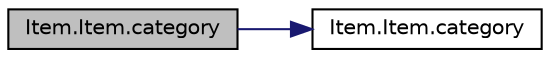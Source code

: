digraph "Item.Item.category"
{
 // LATEX_PDF_SIZE
  edge [fontname="Helvetica",fontsize="10",labelfontname="Helvetica",labelfontsize="10"];
  node [fontname="Helvetica",fontsize="10",shape=record];
  rankdir="LR";
  Node1 [label="Item.Item.category",height=0.2,width=0.4,color="black", fillcolor="grey75", style="filled", fontcolor="black",tooltip=" "];
  Node1 -> Node2 [color="midnightblue",fontsize="10",style="solid",fontname="Helvetica"];
  Node2 [label="Item.Item.category",height=0.2,width=0.4,color="black", fillcolor="white", style="filled",URL="$class_item_1_1_item.html#ae1befef04b5a3743eb28f417bcd44e10",tooltip=" "];
}
